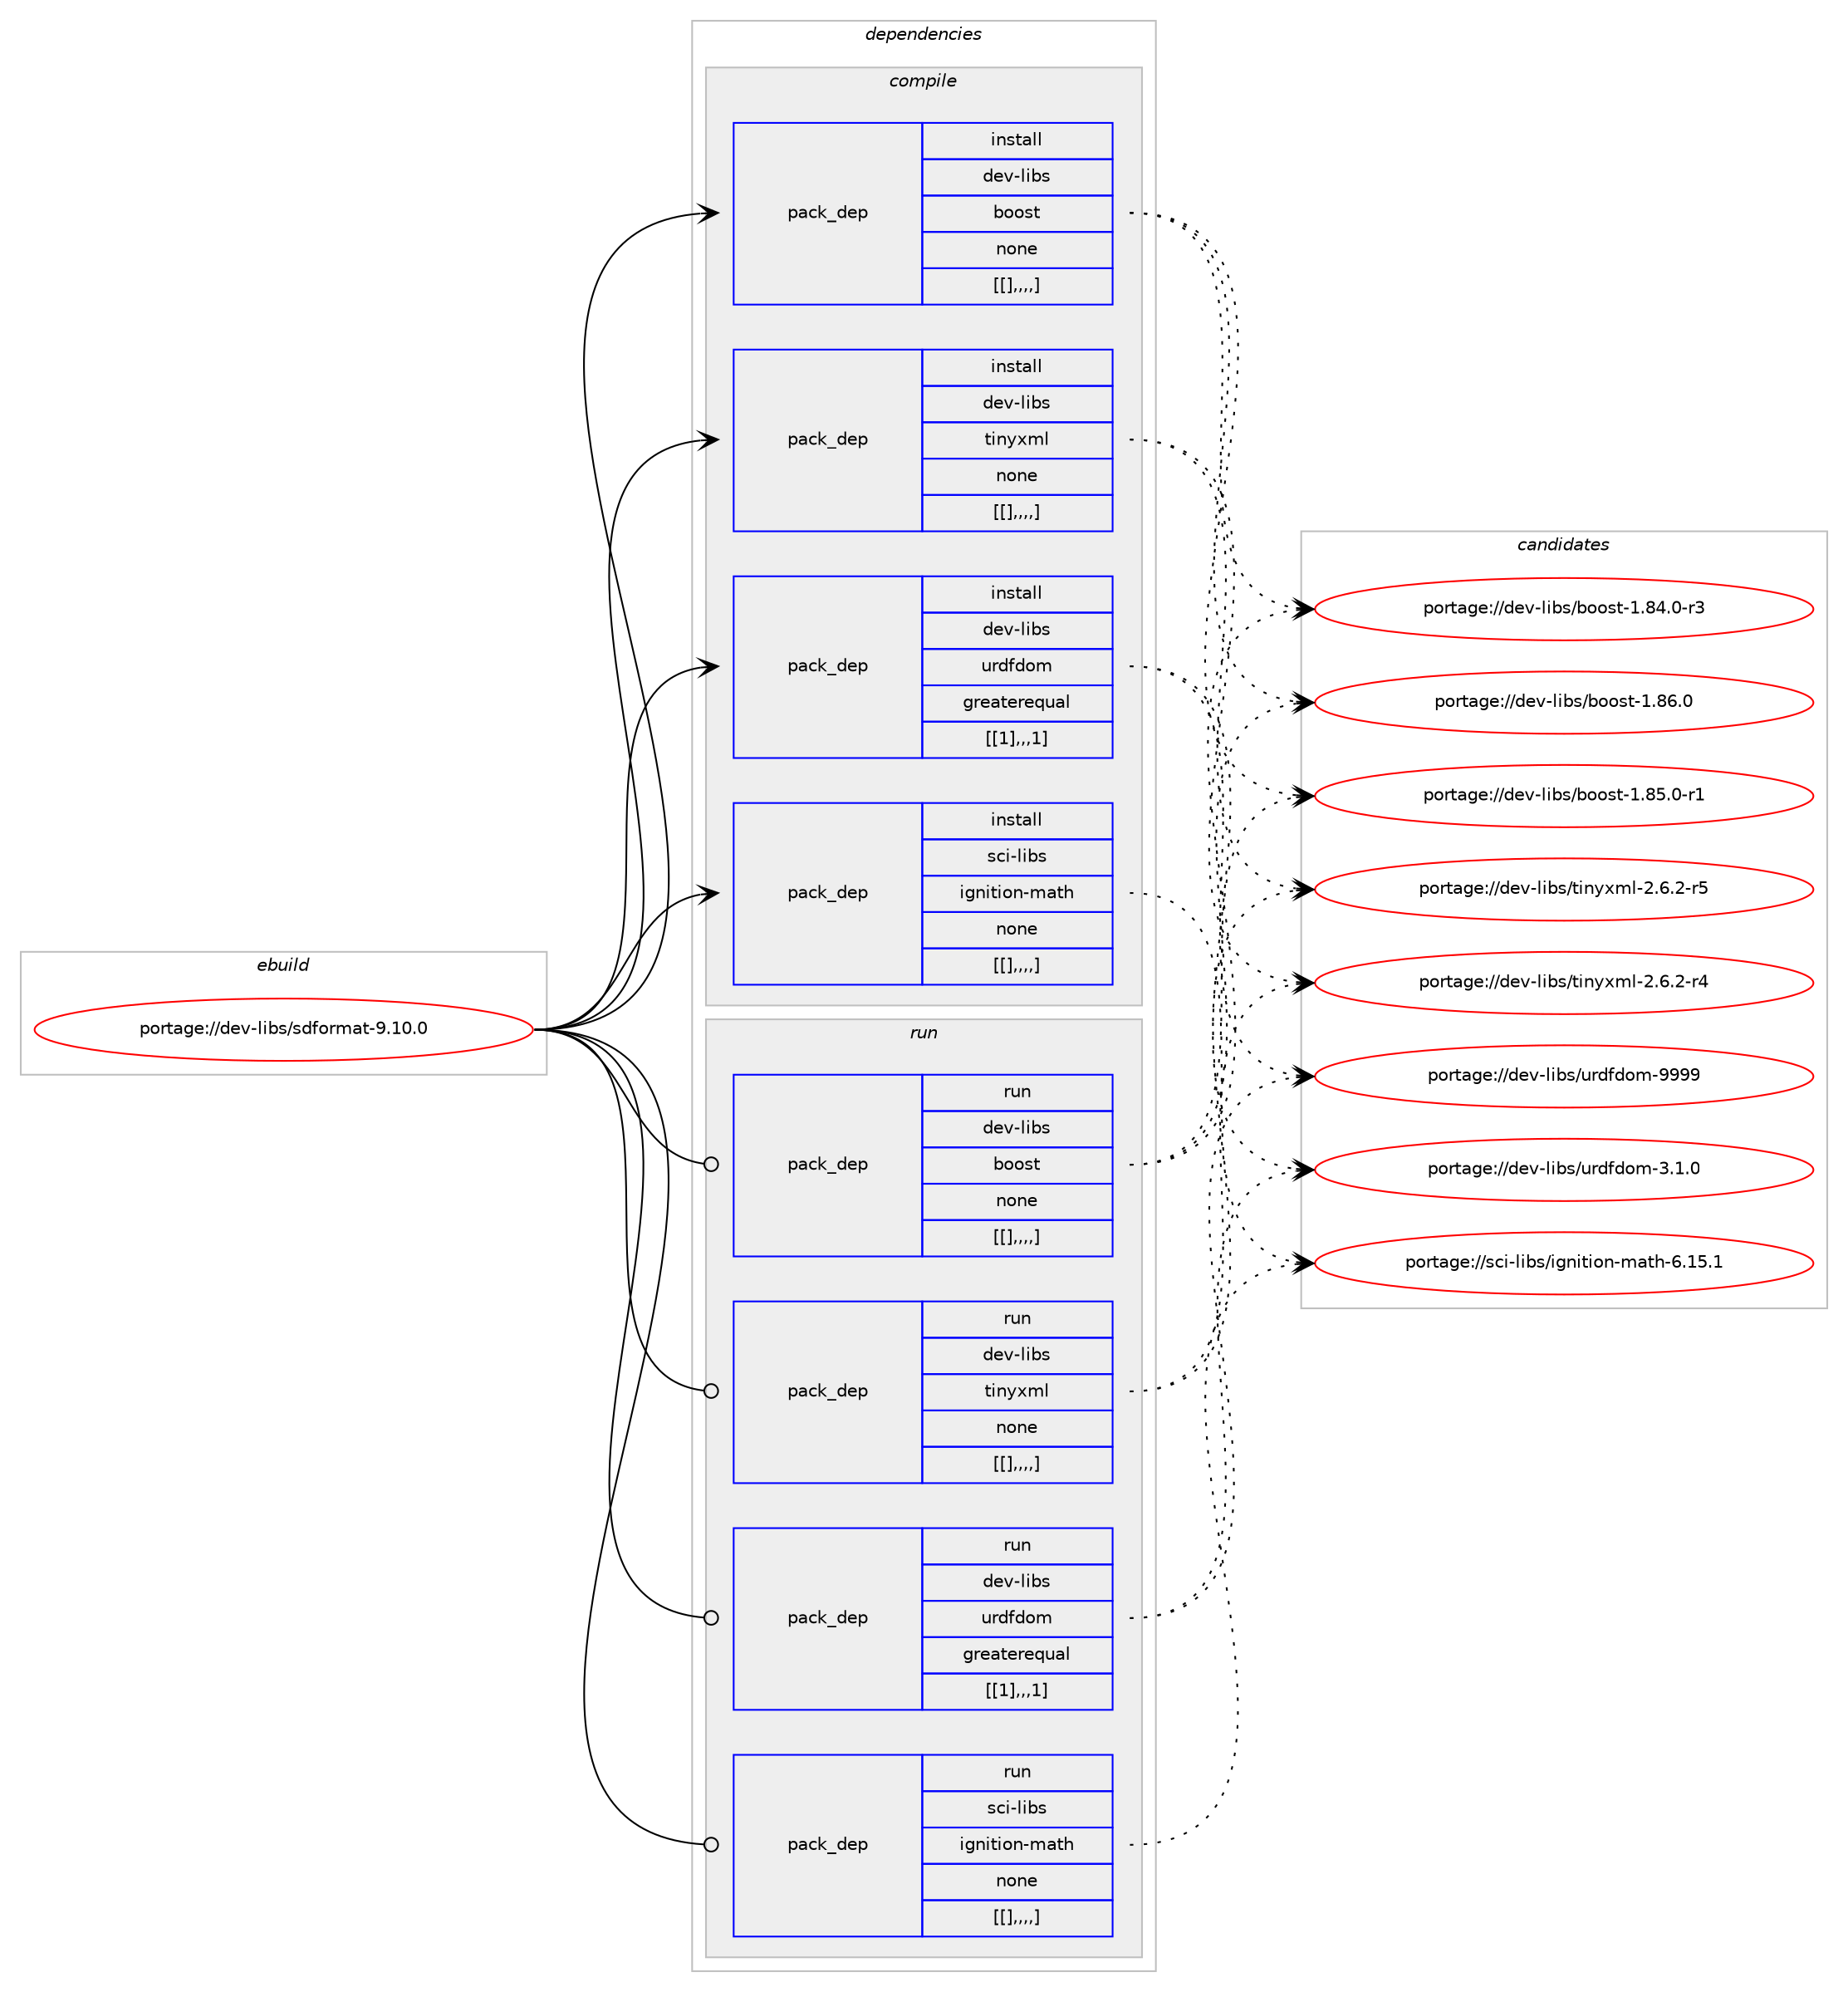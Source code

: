 digraph prolog {

# *************
# Graph options
# *************

newrank=true;
concentrate=true;
compound=true;
graph [rankdir=LR,fontname=Helvetica,fontsize=10,ranksep=1.5];#, ranksep=2.5, nodesep=0.2];
edge  [arrowhead=vee];
node  [fontname=Helvetica,fontsize=10];

# **********
# The ebuild
# **********

subgraph cluster_leftcol {
color=gray;
label=<<i>ebuild</i>>;
id [label="portage://dev-libs/sdformat-9.10.0", color=red, width=4, href="../dev-libs/sdformat-9.10.0.svg"];
}

# ****************
# The dependencies
# ****************

subgraph cluster_midcol {
color=gray;
label=<<i>dependencies</i>>;
subgraph cluster_compile {
fillcolor="#eeeeee";
style=filled;
label=<<i>compile</i>>;
subgraph pack85174 {
dependency114993 [label=<<TABLE BORDER="0" CELLBORDER="1" CELLSPACING="0" CELLPADDING="4" WIDTH="220"><TR><TD ROWSPAN="6" CELLPADDING="30">pack_dep</TD></TR><TR><TD WIDTH="110">install</TD></TR><TR><TD>dev-libs</TD></TR><TR><TD>boost</TD></TR><TR><TD>none</TD></TR><TR><TD>[[],,,,]</TD></TR></TABLE>>, shape=none, color=blue];
}
id:e -> dependency114993:w [weight=20,style="solid",arrowhead="vee"];
subgraph pack85175 {
dependency114994 [label=<<TABLE BORDER="0" CELLBORDER="1" CELLSPACING="0" CELLPADDING="4" WIDTH="220"><TR><TD ROWSPAN="6" CELLPADDING="30">pack_dep</TD></TR><TR><TD WIDTH="110">install</TD></TR><TR><TD>dev-libs</TD></TR><TR><TD>tinyxml</TD></TR><TR><TD>none</TD></TR><TR><TD>[[],,,,]</TD></TR></TABLE>>, shape=none, color=blue];
}
id:e -> dependency114994:w [weight=20,style="solid",arrowhead="vee"];
subgraph pack85176 {
dependency114995 [label=<<TABLE BORDER="0" CELLBORDER="1" CELLSPACING="0" CELLPADDING="4" WIDTH="220"><TR><TD ROWSPAN="6" CELLPADDING="30">pack_dep</TD></TR><TR><TD WIDTH="110">install</TD></TR><TR><TD>dev-libs</TD></TR><TR><TD>urdfdom</TD></TR><TR><TD>greaterequal</TD></TR><TR><TD>[[1],,,1]</TD></TR></TABLE>>, shape=none, color=blue];
}
id:e -> dependency114995:w [weight=20,style="solid",arrowhead="vee"];
subgraph pack85177 {
dependency114996 [label=<<TABLE BORDER="0" CELLBORDER="1" CELLSPACING="0" CELLPADDING="4" WIDTH="220"><TR><TD ROWSPAN="6" CELLPADDING="30">pack_dep</TD></TR><TR><TD WIDTH="110">install</TD></TR><TR><TD>sci-libs</TD></TR><TR><TD>ignition-math</TD></TR><TR><TD>none</TD></TR><TR><TD>[[],,,,]</TD></TR></TABLE>>, shape=none, color=blue];
}
id:e -> dependency114996:w [weight=20,style="solid",arrowhead="vee"];
}
subgraph cluster_compileandrun {
fillcolor="#eeeeee";
style=filled;
label=<<i>compile and run</i>>;
}
subgraph cluster_run {
fillcolor="#eeeeee";
style=filled;
label=<<i>run</i>>;
subgraph pack85178 {
dependency114997 [label=<<TABLE BORDER="0" CELLBORDER="1" CELLSPACING="0" CELLPADDING="4" WIDTH="220"><TR><TD ROWSPAN="6" CELLPADDING="30">pack_dep</TD></TR><TR><TD WIDTH="110">run</TD></TR><TR><TD>dev-libs</TD></TR><TR><TD>boost</TD></TR><TR><TD>none</TD></TR><TR><TD>[[],,,,]</TD></TR></TABLE>>, shape=none, color=blue];
}
id:e -> dependency114997:w [weight=20,style="solid",arrowhead="odot"];
subgraph pack85179 {
dependency114998 [label=<<TABLE BORDER="0" CELLBORDER="1" CELLSPACING="0" CELLPADDING="4" WIDTH="220"><TR><TD ROWSPAN="6" CELLPADDING="30">pack_dep</TD></TR><TR><TD WIDTH="110">run</TD></TR><TR><TD>dev-libs</TD></TR><TR><TD>tinyxml</TD></TR><TR><TD>none</TD></TR><TR><TD>[[],,,,]</TD></TR></TABLE>>, shape=none, color=blue];
}
id:e -> dependency114998:w [weight=20,style="solid",arrowhead="odot"];
subgraph pack85180 {
dependency114999 [label=<<TABLE BORDER="0" CELLBORDER="1" CELLSPACING="0" CELLPADDING="4" WIDTH="220"><TR><TD ROWSPAN="6" CELLPADDING="30">pack_dep</TD></TR><TR><TD WIDTH="110">run</TD></TR><TR><TD>dev-libs</TD></TR><TR><TD>urdfdom</TD></TR><TR><TD>greaterequal</TD></TR><TR><TD>[[1],,,1]</TD></TR></TABLE>>, shape=none, color=blue];
}
id:e -> dependency114999:w [weight=20,style="solid",arrowhead="odot"];
subgraph pack85181 {
dependency115000 [label=<<TABLE BORDER="0" CELLBORDER="1" CELLSPACING="0" CELLPADDING="4" WIDTH="220"><TR><TD ROWSPAN="6" CELLPADDING="30">pack_dep</TD></TR><TR><TD WIDTH="110">run</TD></TR><TR><TD>sci-libs</TD></TR><TR><TD>ignition-math</TD></TR><TR><TD>none</TD></TR><TR><TD>[[],,,,]</TD></TR></TABLE>>, shape=none, color=blue];
}
id:e -> dependency115000:w [weight=20,style="solid",arrowhead="odot"];
}
}

# **************
# The candidates
# **************

subgraph cluster_choices {
rank=same;
color=gray;
label=<<i>candidates</i>>;

subgraph choice85174 {
color=black;
nodesep=1;
choice1001011184510810598115479811111111511645494656544648 [label="portage://dev-libs/boost-1.86.0", color=red, width=4,href="../dev-libs/boost-1.86.0.svg"];
choice10010111845108105981154798111111115116454946565346484511449 [label="portage://dev-libs/boost-1.85.0-r1", color=red, width=4,href="../dev-libs/boost-1.85.0-r1.svg"];
choice10010111845108105981154798111111115116454946565246484511451 [label="portage://dev-libs/boost-1.84.0-r3", color=red, width=4,href="../dev-libs/boost-1.84.0-r3.svg"];
dependency114993:e -> choice1001011184510810598115479811111111511645494656544648:w [style=dotted,weight="100"];
dependency114993:e -> choice10010111845108105981154798111111115116454946565346484511449:w [style=dotted,weight="100"];
dependency114993:e -> choice10010111845108105981154798111111115116454946565246484511451:w [style=dotted,weight="100"];
}
subgraph choice85175 {
color=black;
nodesep=1;
choice1001011184510810598115471161051101211201091084550465446504511453 [label="portage://dev-libs/tinyxml-2.6.2-r5", color=red, width=4,href="../dev-libs/tinyxml-2.6.2-r5.svg"];
choice1001011184510810598115471161051101211201091084550465446504511452 [label="portage://dev-libs/tinyxml-2.6.2-r4", color=red, width=4,href="../dev-libs/tinyxml-2.6.2-r4.svg"];
dependency114994:e -> choice1001011184510810598115471161051101211201091084550465446504511453:w [style=dotted,weight="100"];
dependency114994:e -> choice1001011184510810598115471161051101211201091084550465446504511452:w [style=dotted,weight="100"];
}
subgraph choice85176 {
color=black;
nodesep=1;
choice1001011184510810598115471171141001021001111094557575757 [label="portage://dev-libs/urdfdom-9999", color=red, width=4,href="../dev-libs/urdfdom-9999.svg"];
choice100101118451081059811547117114100102100111109455146494648 [label="portage://dev-libs/urdfdom-3.1.0", color=red, width=4,href="../dev-libs/urdfdom-3.1.0.svg"];
dependency114995:e -> choice1001011184510810598115471171141001021001111094557575757:w [style=dotted,weight="100"];
dependency114995:e -> choice100101118451081059811547117114100102100111109455146494648:w [style=dotted,weight="100"];
}
subgraph choice85177 {
color=black;
nodesep=1;
choice11599105451081059811547105103110105116105111110451099711610445544649534649 [label="portage://sci-libs/ignition-math-6.15.1", color=red, width=4,href="../sci-libs/ignition-math-6.15.1.svg"];
dependency114996:e -> choice11599105451081059811547105103110105116105111110451099711610445544649534649:w [style=dotted,weight="100"];
}
subgraph choice85178 {
color=black;
nodesep=1;
choice1001011184510810598115479811111111511645494656544648 [label="portage://dev-libs/boost-1.86.0", color=red, width=4,href="../dev-libs/boost-1.86.0.svg"];
choice10010111845108105981154798111111115116454946565346484511449 [label="portage://dev-libs/boost-1.85.0-r1", color=red, width=4,href="../dev-libs/boost-1.85.0-r1.svg"];
choice10010111845108105981154798111111115116454946565246484511451 [label="portage://dev-libs/boost-1.84.0-r3", color=red, width=4,href="../dev-libs/boost-1.84.0-r3.svg"];
dependency114997:e -> choice1001011184510810598115479811111111511645494656544648:w [style=dotted,weight="100"];
dependency114997:e -> choice10010111845108105981154798111111115116454946565346484511449:w [style=dotted,weight="100"];
dependency114997:e -> choice10010111845108105981154798111111115116454946565246484511451:w [style=dotted,weight="100"];
}
subgraph choice85179 {
color=black;
nodesep=1;
choice1001011184510810598115471161051101211201091084550465446504511453 [label="portage://dev-libs/tinyxml-2.6.2-r5", color=red, width=4,href="../dev-libs/tinyxml-2.6.2-r5.svg"];
choice1001011184510810598115471161051101211201091084550465446504511452 [label="portage://dev-libs/tinyxml-2.6.2-r4", color=red, width=4,href="../dev-libs/tinyxml-2.6.2-r4.svg"];
dependency114998:e -> choice1001011184510810598115471161051101211201091084550465446504511453:w [style=dotted,weight="100"];
dependency114998:e -> choice1001011184510810598115471161051101211201091084550465446504511452:w [style=dotted,weight="100"];
}
subgraph choice85180 {
color=black;
nodesep=1;
choice1001011184510810598115471171141001021001111094557575757 [label="portage://dev-libs/urdfdom-9999", color=red, width=4,href="../dev-libs/urdfdom-9999.svg"];
choice100101118451081059811547117114100102100111109455146494648 [label="portage://dev-libs/urdfdom-3.1.0", color=red, width=4,href="../dev-libs/urdfdom-3.1.0.svg"];
dependency114999:e -> choice1001011184510810598115471171141001021001111094557575757:w [style=dotted,weight="100"];
dependency114999:e -> choice100101118451081059811547117114100102100111109455146494648:w [style=dotted,weight="100"];
}
subgraph choice85181 {
color=black;
nodesep=1;
choice11599105451081059811547105103110105116105111110451099711610445544649534649 [label="portage://sci-libs/ignition-math-6.15.1", color=red, width=4,href="../sci-libs/ignition-math-6.15.1.svg"];
dependency115000:e -> choice11599105451081059811547105103110105116105111110451099711610445544649534649:w [style=dotted,weight="100"];
}
}

}
